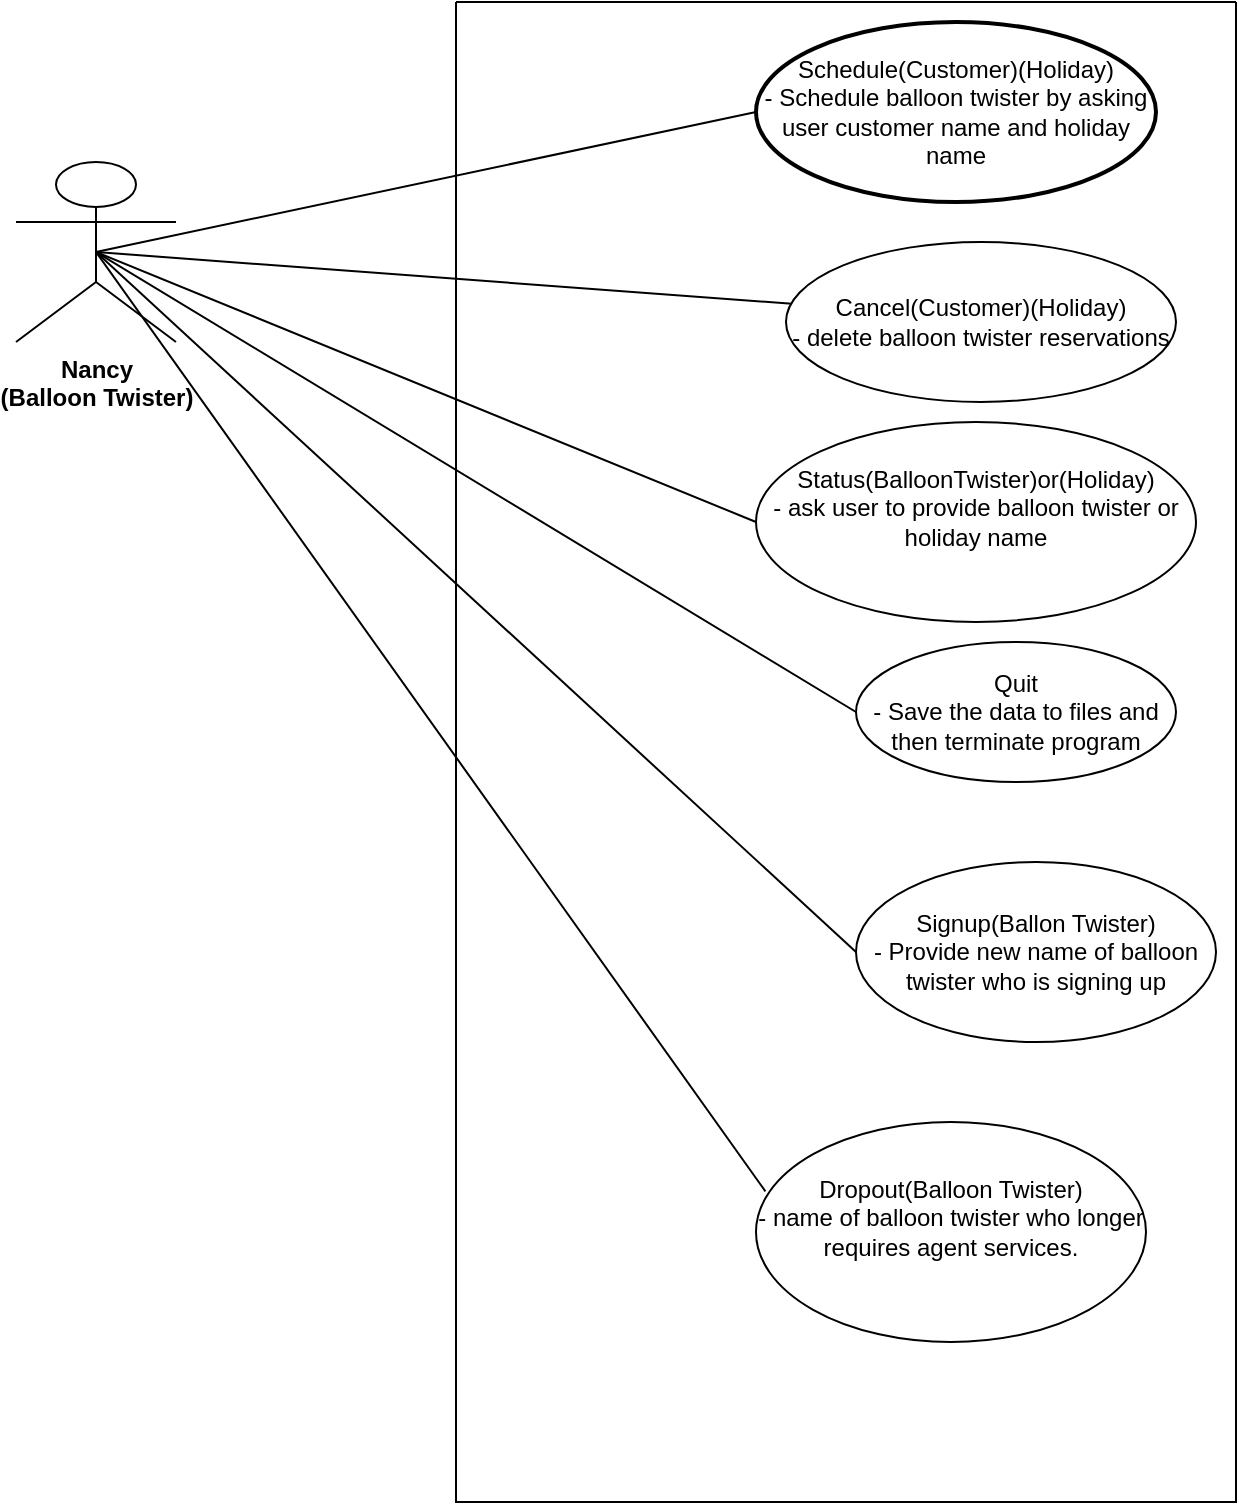 <mxfile>
    <diagram id="xRCqVBf9atTuqtYYrg57" name="Page-1">
        <mxGraphModel dx="699" dy="295" grid="1" gridSize="10" guides="1" tooltips="1" connect="1" arrows="1" fold="1" page="1" pageScale="1" pageWidth="1100" pageHeight="850" math="0" shadow="0">
            <root>
                <mxCell id="0"/>
                <mxCell id="1" parent="0"/>
                <mxCell id="2" value="&lt;b&gt;Nancy&lt;br&gt;(Balloon Twister)&lt;/b&gt;" style="shape=umlActor;verticalLabelPosition=bottom;verticalAlign=top;html=1;outlineConnect=0;" parent="1" vertex="1">
                    <mxGeometry x="60" y="80" width="80" height="90" as="geometry"/>
                </mxCell>
                <mxCell id="11" value="" style="endArrow=none;html=1;exitX=0.5;exitY=0.5;exitDx=0;exitDy=0;exitPerimeter=0;entryX=0;entryY=0.5;entryDx=0;entryDy=0;entryPerimeter=0;" parent="1" source="2" target="27" edge="1">
                    <mxGeometry width="50" height="50" relative="1" as="geometry">
                        <mxPoint x="348.24" y="130.34" as="sourcePoint"/>
                        <mxPoint x="510.0" y="45" as="targetPoint"/>
                    </mxGeometry>
                </mxCell>
                <mxCell id="12" value="" style="endArrow=none;html=1;exitX=0.5;exitY=0.5;exitDx=0;exitDy=0;exitPerimeter=0;entryX=0;entryY=0.5;entryDx=0;entryDy=0;" parent="1" source="2" target="29" edge="1">
                    <mxGeometry width="50" height="50" relative="1" as="geometry">
                        <mxPoint x="348" y="130.58" as="sourcePoint"/>
                        <mxPoint x="515.0" y="235" as="targetPoint"/>
                    </mxGeometry>
                </mxCell>
                <mxCell id="13" value="" style="endArrow=none;html=1;exitX=0.5;exitY=0.5;exitDx=0;exitDy=0;exitPerimeter=0;entryX=0;entryY=0.5;entryDx=0;entryDy=0;" parent="1" edge="1" target="30" source="2">
                    <mxGeometry width="50" height="50" relative="1" as="geometry">
                        <mxPoint x="350" y="130" as="sourcePoint"/>
                        <mxPoint x="525" y="345" as="targetPoint"/>
                    </mxGeometry>
                </mxCell>
                <mxCell id="14" value="" style="endArrow=none;html=1;exitX=0.5;exitY=0.5;exitDx=0;exitDy=0;exitPerimeter=0;entryX=0;entryY=0.5;entryDx=0;entryDy=0;" parent="1" source="2" target="31" edge="1">
                    <mxGeometry width="50" height="50" relative="1" as="geometry">
                        <mxPoint x="349.76" y="130.28" as="sourcePoint"/>
                        <mxPoint x="515.0" y="460" as="targetPoint"/>
                    </mxGeometry>
                </mxCell>
                <mxCell id="15" value="" style="endArrow=none;html=1;entryX=0.024;entryY=0.315;entryDx=0;entryDy=0;exitX=0.5;exitY=0.5;exitDx=0;exitDy=0;exitPerimeter=0;entryPerimeter=0;" parent="1" target="32" edge="1" source="2">
                    <mxGeometry width="50" height="50" relative="1" as="geometry">
                        <mxPoint x="350" y="130" as="sourcePoint"/>
                        <mxPoint x="500" y="590" as="targetPoint"/>
                    </mxGeometry>
                </mxCell>
                <mxCell id="16" value="" style="endArrow=none;html=1;exitX=0.5;exitY=0.5;exitDx=0;exitDy=0;exitPerimeter=0;entryX=0.024;entryY=0.388;entryDx=0;entryDy=0;entryPerimeter=0;" parent="1" source="2" target="28" edge="1">
                    <mxGeometry width="50" height="50" relative="1" as="geometry">
                        <mxPoint x="349.76" y="130.82" as="sourcePoint"/>
                        <mxPoint x="500.0" y="135" as="targetPoint"/>
                    </mxGeometry>
                </mxCell>
                <mxCell id="26" value="" style="swimlane;startSize=0;" vertex="1" parent="1">
                    <mxGeometry x="280" width="390" height="750" as="geometry"/>
                </mxCell>
                <mxCell id="27" value="&lt;span&gt;Schedule&lt;/span&gt;&lt;span&gt;(Customer)&lt;/span&gt;&lt;span&gt;(Holiday)&lt;br&gt;- Schedule balloon twister by asking user customer name and holiday name&lt;br&gt;&lt;/span&gt;" style="strokeWidth=2;html=1;shape=mxgraph.flowchart.start_1;whiteSpace=wrap;" vertex="1" parent="26">
                    <mxGeometry x="150" y="10" width="200" height="90" as="geometry"/>
                </mxCell>
                <mxCell id="28" value="&lt;span&gt;Cancel&lt;/span&gt;&lt;span&gt;(Customer)&lt;/span&gt;&lt;span&gt;(Holiday)&lt;br&gt;- delete balloon twister reservations&lt;br&gt;&lt;/span&gt;" style="ellipse;whiteSpace=wrap;html=1;" vertex="1" parent="26">
                    <mxGeometry x="165" y="120" width="195" height="80" as="geometry"/>
                </mxCell>
                <mxCell id="29" value="&lt;span&gt;Status&lt;/span&gt;&lt;span&gt;(BalloonTwister)&lt;/span&gt;&lt;span&gt;or&lt;/span&gt;&lt;span&gt;(Holiday)&lt;br&gt;- ask user to provide balloon twister or holiday name&lt;br&gt;&lt;br&gt;&lt;/span&gt;" style="ellipse;whiteSpace=wrap;html=1;" vertex="1" parent="26">
                    <mxGeometry x="150" y="210" width="220" height="100" as="geometry"/>
                </mxCell>
                <mxCell id="30" value="&lt;span&gt;Quit&lt;br&gt;- Save the data to files and then terminate program&lt;br&gt;&lt;/span&gt;" style="ellipse;whiteSpace=wrap;html=1;" vertex="1" parent="26">
                    <mxGeometry x="200" y="320" width="160" height="70" as="geometry"/>
                </mxCell>
                <mxCell id="31" value="&lt;span&gt;Signup&lt;/span&gt;&lt;span&gt;(Ballon Twister)&lt;br&gt;- Provide new name of balloon twister who is signing up&lt;br&gt;&lt;/span&gt;" style="ellipse;whiteSpace=wrap;html=1;" vertex="1" parent="26">
                    <mxGeometry x="200" y="430" width="180" height="90" as="geometry"/>
                </mxCell>
                <mxCell id="32" value="&lt;span&gt;Dropout&lt;/span&gt;&lt;span&gt;(Balloon Twister)&lt;br&gt;- name of balloon twister who longer requires agent services.&lt;br&gt;&lt;br&gt;&lt;/span&gt;" style="ellipse;whiteSpace=wrap;html=1;" vertex="1" parent="26">
                    <mxGeometry x="150" y="560" width="195" height="110" as="geometry"/>
                </mxCell>
            </root>
        </mxGraphModel>
    </diagram>
</mxfile>